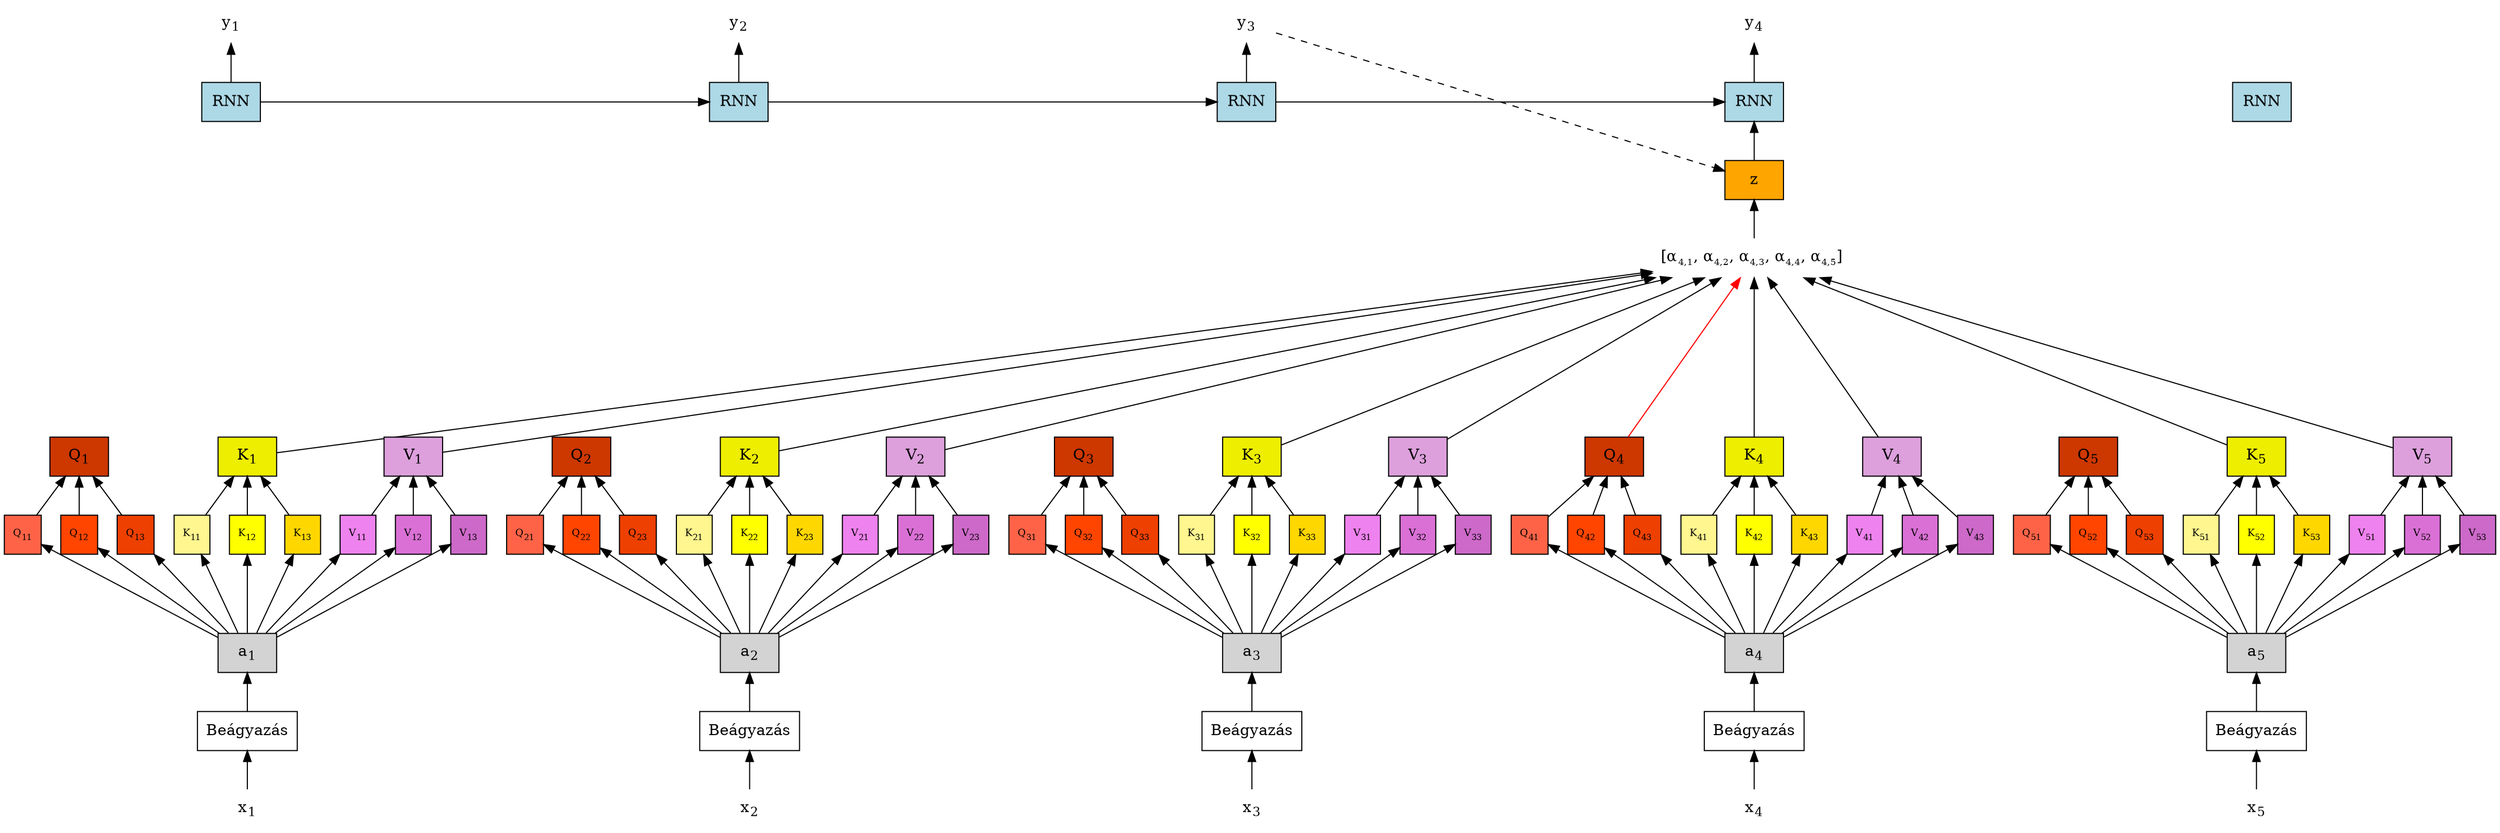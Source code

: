 digraph transformer {
    graph [dpi=300]
    rankdir = "BT"

    x1 [label=<x<sub>1</sub>>, shape="plaintext"]
    x2 [label=<x<sub>2</sub>>, shape="plaintext"]
    x3 [label=<x<sub>3</sub>>, shape="plaintext"]
    x4 [label=<x<sub>4</sub>>, shape="plaintext"]
    x5 [label=<x<sub>5</sub>>, shape="plaintext"]

    a1 [label=<a<sub>1</sub>>, shape="rectangle", style="filled", fillcolor=""]
    a2 [label=<a<sub>2</sub>>, shape="rectangle", style="filled", fillcolor=""]
    a3 [label=<a<sub>3</sub>>, shape="rectangle", style="filled", fillcolor=""]
    a4 [label=<a<sub>4</sub>>, shape="rectangle", style="filled", fillcolor=""]
    a5 [label=<a<sub>5</sub>>, shape="rectangle", style="filled", fillcolor=""]

    q1 [label=<Q<sub>1</sub>>, shape="rectangle", style="filled", fillcolor="orangered3"]
    q2 [label=<Q<sub>2</sub>>, shape="rectangle", style="filled", fillcolor="orangered3"]
    q3 [label=<Q<sub>3</sub>>, shape="rectangle", style="filled", fillcolor="orangered3"]
    q4 [label=<Q<sub>4</sub>>, shape="rectangle", style="filled", fillcolor="orangered3"]
    q5 [label=<Q<sub>5</sub>>, shape="rectangle", style="filled", fillcolor="orangered3"]

    k1 [label=<K<sub>1</sub>>, shape="rectangle", style="filled", fillcolor="yellow2"]
    k2 [label=<K<sub>2</sub>>, shape="rectangle", style="filled", fillcolor="yellow2"]
    k3 [label=<K<sub>3</sub>>, shape="rectangle", style="filled", fillcolor="yellow2"]
    k4 [label=<K<sub>4</sub>>, shape="rectangle", style="filled", fillcolor="yellow2"]
    k5 [label=<K<sub>5</sub>>, shape="rectangle", style="filled", fillcolor="yellow2"]

    v1 [label=<V<sub>1</sub>>, shape="rectangle", style="filled", fillcolor="plum"]
    v2 [label=<V<sub>2</sub>>, shape="rectangle", style="filled", fillcolor="plum"]
    v3 [label=<V<sub>3</sub>>, shape="rectangle", style="filled", fillcolor="plum"]
    v4 [label=<V<sub>4</sub>>, shape="rectangle", style="filled", fillcolor="plum"]
    v5 [label=<V<sub>5</sub>>, shape="rectangle", style="filled", fillcolor="plum"]

    embed1 [label="Beágyazás", shape="rectangle"]    
    embed2 [label="Beágyazás", shape="rectangle"]    
    embed3 [label="Beágyazás", shape="rectangle"]    
    embed4 [label="Beágyazás", shape="rectangle"]    
    embed5 [label="Beágyazás", shape="rectangle"]    

    //alpha1 [label=<[α<sub><font point-size="10">1,1</font></sub>, α<sub><font point-size="10">1,2</font></sub>, α<sub><font point-size="10">1,3</font></sub>, α<sub><font point-size="10">1,4</font></sub>, α<sub><font point-size="10">1,5</font></sub>] >, shape="plaintext"]
    //alpha2 [label=<[α<sub><font point-size="10">2,1</font></sub>, α<sub><font point-size="10">2,2</font></sub>, α<sub><font point-size="10">2,3</font></sub>, α<sub><font point-size="10">2,4</font></sub>, α<sub><font point-size="10">2,5</font></sub>] >, shape="plaintext"]
    //alpha3 [label=<[α<sub><font point-size="10">3,1</font></sub>, α<sub><font point-size="10">3,2</font></sub>, α<sub><font point-size="10">3,3</font></sub>, α<sub><font point-size="10">3,4</font></sub>, α<sub><font point-size="10">3,5</font></sub>] >, shape="plaintext"]
    alpha4 [label=<[α<sub><font point-size="10">4,1</font></sub>, α<sub><font point-size="10">4,2</font></sub>, α<sub><font point-size="10">4,3</font></sub>, α<sub><font point-size="10">4,4</font></sub>, α<sub><font point-size="10">4,5</font></sub>] >, shape="plaintext"]
    //alpha5 [label=<[α<sub><font point-size="10">5,1</font></sub>, α<sub><font point-size="10">5,2</font></sub>, α<sub><font point-size="10">5,3</font></sub>, α<sub><font point-size="10">5,4</font></sub>, α<sub><font point-size="10">5,5</font></sub>] >, shape="plaintext"]

    z [label="z", shape="rectangle", style="filled", fillcolor="orange"]
    
    rnn1 [label="RNN", shape="rectangle", style="filled", fillcolor="lightblue"]
    rnn2 [label="RNN", shape="rectangle", style="filled", fillcolor="lightblue"]
    rnn3 [label="RNN", shape="rectangle", style="filled", fillcolor="lightblue"]
    rnn4 [label="RNN", shape="rectangle", style="filled", fillcolor="lightblue"]
    rnn5 [label="RNN", shape="rectangle", style="filled", fillcolor="lightblue"]
    
    y1 [label=<y<sub>1</sub>>, shape="rectangle", shape="plaintext"]
    y2 [label=<y<sub>2</sub>>, shape="rectangle", shape="plaintext"]
    y3 [label=<y<sub>3</sub>>, shape="rectangle", shape="plaintext"]
    y4 [label=<y<sub>4</sub>>, shape="rectangle", shape="plaintext"]
    //y5 [label=<y<sub>5</sub>>, shape="rectangle", shape="plaintext"]

    x1 -> embed1
    x2 -> embed2
    x3 -> embed3
    x4 -> embed4
    x5 -> embed5

    embed1 -> a1
    embed2 -> a2
    embed3 -> a3
    embed4 -> a4
    embed5 -> a5

    q11 [label=<Q<sub>11</sub>>, width=.1, fontsize=9, shape="rectangle", style="filled", fillcolor="tomato"]
    q12 [label=<Q<sub>12</sub>>, width=.1, fontsize=9, shape="rectangle", style="filled", fillcolor="orangered"]
    q13 [label=<Q<sub>13</sub>>, width=.1, fontsize=9, shape="rectangle", style="filled", fillcolor="orangered2"]
    q21 [label=<Q<sub>21</sub>>, width=.1, fontsize=9, shape="rectangle", style="filled", fillcolor="tomato"]
    q22 [label=<Q<sub>22</sub>>, width=.1, fontsize=9, shape="rectangle", style="filled", fillcolor="orangered"]
    q23 [label=<Q<sub>23</sub>>, width=.1, fontsize=9, shape="rectangle", style="filled", fillcolor="orangered2"]
    q31 [label=<Q<sub>31</sub>>, width=.1, fontsize=9, shape="rectangle", style="filled", fillcolor="tomato"]
    q32 [label=<Q<sub>32</sub>>, width=.1, fontsize=9, shape="rectangle", style="filled", fillcolor="orangered"]
    q33 [label=<Q<sub>33</sub>>, width=.1, fontsize=9, shape="rectangle", style="filled", fillcolor="orangered2"]
    q41 [label=<Q<sub>41</sub>>, width=.1, fontsize=9, shape="rectangle", style="filled", fillcolor="tomato"]
    q42 [label=<Q<sub>42</sub>>, width=.1, fontsize=9, shape="rectangle", style="filled", fillcolor="orangered"]
    q43 [label=<Q<sub>43</sub>>, width=.1, fontsize=9, shape="rectangle", style="filled", fillcolor="orangered2"]
    q51 [label=<Q<sub>51</sub>>, width=.1, fontsize=9, shape="rectangle", style="filled", fillcolor="tomato"]
    q52 [label=<Q<sub>52</sub>>, width=.1, fontsize=9, shape="rectangle", style="filled", fillcolor="orangered"]
    q53 [label=<Q<sub>53</sub>>, width=.1, fontsize=9, shape="rectangle", style="filled", fillcolor="orangered2"]
    k11 [label=<K<sub>11</sub>>, width=.1, fontsize=9, shape="rectangle", style="filled", fillcolor="khaki1"]
    k12 [label=<K<sub>12</sub>>, width=.1, fontsize=9, shape="rectangle", style="filled", fillcolor="yellow"]
    k13 [label=<K<sub>13</sub>>, width=.1, fontsize=9, shape="rectangle", style="filled", fillcolor="gold"]
    k21 [label=<K<sub>21</sub>>, width=.1, fontsize=9, shape="rectangle", style="filled", fillcolor="khaki1"]
    k22 [label=<K<sub>22</sub>>, width=.1, fontsize=9, shape="rectangle", style="filled", fillcolor="yellow"]
    k23 [label=<K<sub>23</sub>>, width=.1, fontsize=9, shape="rectangle", style="filled", fillcolor="gold"]
    k31 [label=<K<sub>31</sub>>, width=.1, fontsize=9, shape="rectangle", style="filled", fillcolor="khaki1"]
    k32 [label=<K<sub>32</sub>>, width=.1, fontsize=9, shape="rectangle", style="filled", fillcolor="yellow"]
    k33 [label=<K<sub>33</sub>>, width=.1, fontsize=9, shape="rectangle", style="filled", fillcolor="gold"]
    k41 [label=<K<sub>41</sub>>, width=.1, fontsize=9, shape="rectangle", style="filled", fillcolor="khaki1"]
    k42 [label=<K<sub>42</sub>>, width=.1, fontsize=9, shape="rectangle", style="filled", fillcolor="yellow"]
    k43 [label=<K<sub>43</sub>>, width=.1, fontsize=9, shape="rectangle", style="filled", fillcolor="gold"]
    k51 [label=<K<sub>51</sub>>, width=.1, fontsize=9, shape="rectangle", style="filled", fillcolor="khaki1"]
    k52 [label=<K<sub>52</sub>>, width=.1, fontsize=9, shape="rectangle", style="filled", fillcolor="yellow"]
    k53 [label=<K<sub>53</sub>>, width=.1, fontsize=9, shape="rectangle", style="filled", fillcolor="gold"]
    v11 [label=<V<sub>11</sub>>, width=.1, fontsize=9, shape="rectangle", style="filled", fillcolor="violet"]
    v12 [label=<V<sub>12</sub>>, width=.1, fontsize=9, shape="rectangle", style="filled", fillcolor="orchid"]
    v13 [label=<V<sub>13</sub>>, width=.1, fontsize=9, shape="rectangle", style="filled", fillcolor="orchid3"]
    v21 [label=<V<sub>21</sub>>, width=.1, fontsize=9, shape="rectangle", style="filled", fillcolor="violet"]
    v22 [label=<V<sub>22</sub>>, width=.1, fontsize=9, shape="rectangle", style="filled", fillcolor="orchid"]
    v23 [label=<V<sub>23</sub>>, width=.1, fontsize=9, shape="rectangle", style="filled", fillcolor="orchid3"]
    v31 [label=<V<sub>31</sub>>, width=.1, fontsize=9, shape="rectangle", style="filled", fillcolor="violet"]
    v32 [label=<V<sub>32</sub>>, width=.1, fontsize=9, shape="rectangle", style="filled", fillcolor="orchid"]
    v33 [label=<V<sub>33</sub>>, width=.1, fontsize=9, shape="rectangle", style="filled", fillcolor="orchid3"]
    v41 [label=<V<sub>41</sub>>, width=.1, fontsize=9, shape="rectangle", style="filled", fillcolor="violet"]
    v42 [label=<V<sub>42</sub>>, width=.1, fontsize=9, shape="rectangle", style="filled", fillcolor="orchid"]
    v43 [label=<V<sub>43</sub>>, width=.1, fontsize=9, shape="rectangle", style="filled", fillcolor="orchid3"]
    v51 [label=<V<sub>51</sub>>, width=.1, fontsize=9, shape="rectangle", style="filled", fillcolor="violet"]
    v52 [label=<V<sub>52</sub>>, width=.1, fontsize=9, shape="rectangle", style="filled", fillcolor="orchid"]
    v53 [label=<V<sub>53</sub>>, width=.1, fontsize=9, shape="rectangle", style="filled", fillcolor="orchid3"]

    { rank=same; q11 q12 q13 q21 q22 q23 q31 q32 q33 q41 q42 q43 q51 q52 q53 k11 k12 k13 k21 k22 k23 k31 k32 k33 k41 k42 k43 k51 k52 k53 v11 v12 v13 v21 v22 v23 v31 v32 v33 v41 v42 v43 v51 v52 v53 }

    a1 -> q11 [minlen=2]
    a1 -> q12 [minlen=2]
    a1 -> q13 [minlen=2]
    a2 -> q21 [minlen=2]
    a2 -> q22 [minlen=2]
    a2 -> q23 [minlen=2]
    a3 -> q31 [minlen=2]
    a3 -> q32 [minlen=2]
    a3 -> q33 [minlen=2]
    a4 -> q41 [minlen=2]
    a4 -> q42 [minlen=2]
    a4 -> q43 [minlen=2]
    a5 -> q51 [minlen=2]
    a5 -> q52 [minlen=2]
    a5 -> q53 [minlen=2]
    a1 -> k11 [minlen=2]
    a1 -> k12 [minlen=2]
    a1 -> k13 [minlen=2]
    a2 -> k21 [minlen=2]
    a2 -> k22 [minlen=2]
    a2 -> k23 [minlen=2]
    a3 -> k31 [minlen=2]
    a3 -> k32 [minlen=2]
    a3 -> k33 [minlen=2]
    a4 -> k41 [minlen=2]
    a4 -> k42 [minlen=2]
    a4 -> k43 [minlen=2]
    a5 -> k51 [minlen=2]
    a5 -> k52 [minlen=2]
    a5 -> k53 [minlen=2]
    a1 -> v11 [minlen=2]
    a1 -> v12 [minlen=2]
    a1 -> v13 [minlen=2]
    a2 -> v21 [minlen=2]
    a2 -> v22 [minlen=2]
    a2 -> v23 [minlen=2]
    a3 -> v31 [minlen=2]
    a3 -> v32 [minlen=2]
    a3 -> v33 [minlen=2]
    a4 -> v41 [minlen=2]
    a4 -> v42 [minlen=2]
    a4 -> v43 [minlen=2]
    a5 -> v51 [minlen=2]
    a5 -> v52 [minlen=2]
    a5 -> v53 [minlen=2]

    q11 -> q1 
    q12 -> q1 
    q13 -> q1 
    q21 -> q2 
    q22 -> q2 
    q23 -> q2 
    q31 -> q3 
    q32 -> q3 
    q33 -> q3 
    q41 -> q4 
    q42 -> q4 
    q43 -> q4 
    q51 -> q5 
    q52 -> q5 
    q53 -> q5 
    k11 -> k1 
    k12 -> k1 
    k13 -> k1 
    k21 -> k2 
    k22 -> k2 
    k23 -> k2 
    k31 -> k3 
    k32 -> k3 
    k33 -> k3 
    k41 -> k4 
    k42 -> k4 
    k43 -> k4 
    k51 -> k5 
    k52 -> k5 
    k53 -> k5 
    v11 -> v1 
    v12 -> v1 
    v13 -> v1 
    v21 -> v2 
    v22 -> v2 
    v23 -> v2 
    v31 -> v3 
    v32 -> v3 
    v33 -> v3 
    v41 -> v4 
    v42 -> v4 
    v43 -> v4 
    v51 -> v5 
    v52 -> v5 
    v53 -> v5 

    splines="False"
    
    q1 -> alpha4 [minlen=4, constraint="False", style="invis"]
    q2 -> alpha4 [minlen=4, constraint="False", style="invis"]
    q3 -> alpha4 [minlen=4, constraint="False", style="invis"]
    q4 -> alpha4 [minlen=4, constraint="True", color="red"]
    k1 -> alpha4 [minlen=4, constraint="False"]
    v1 -> alpha4 [minlen=4, constraint="False"]
    k2 -> alpha4 [minlen=4, constraint="False"]
    v2 -> alpha4 [minlen=4, constraint="False"]
    k3 -> alpha4 [minlen=4, constraint="False"]
    v3 -> alpha4 [minlen=4, constraint="False"]
    k4 -> alpha4 [minlen=4, constraint="True"]
    v4 -> alpha4 [minlen=4, constraint="True"]
    k5 -> alpha4 [minlen=4, constraint="False"]
    v5 -> alpha4 [minlen=4, constraint="False"]
    
    {rank="same"; rnn1; rnn2; rnn3; rnn4; rnn5;}

    rnn1 -> rnn2 [constraint="true", minlen=23]
    rnn2 -> rnn3 [constraint="true", minlen=23]
    rnn3 -> rnn4 [constraint="true", minlen=23]
    rnn4 -> rnn5 [constraint="true", style="invis", minlen=23]

    rnn1 -> y1
    rnn2 -> y2
    rnn3 -> y3
    rnn4 -> y4

    alpha4 -> z
    z -> rnn4
    y3 -> z [style="dashed", constraint="false"]



















}
